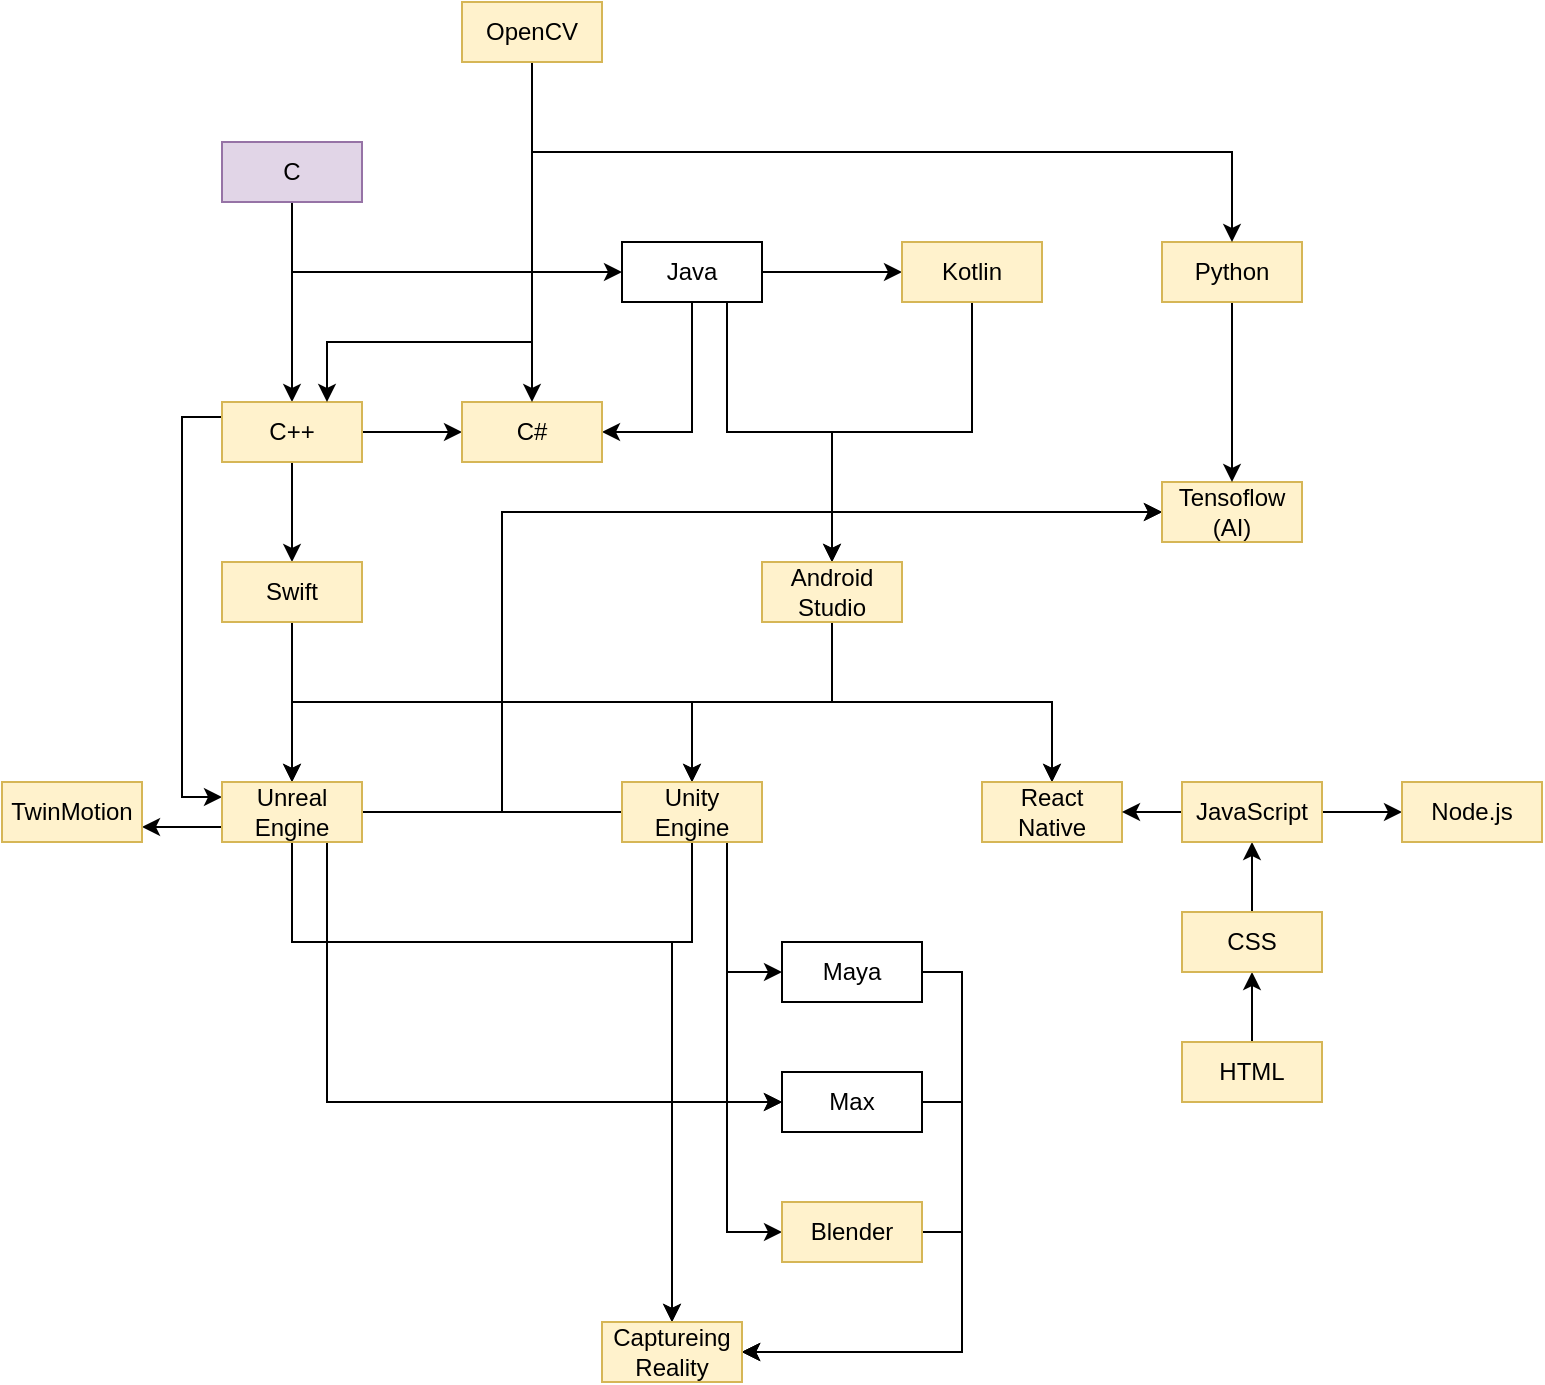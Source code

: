 <mxfile version="13.9.9" type="device"><diagram id="r4mTRjSo-b0cp30Z8QEm" name="페이지-1"><mxGraphModel dx="1086" dy="966" grid="1" gridSize="10" guides="1" tooltips="1" connect="1" arrows="1" fold="1" page="1" pageScale="1" pageWidth="827" pageHeight="1169" math="0" shadow="0"><root><mxCell id="0"/><mxCell id="1" parent="0"/><mxCell id="SmklhvRaAU5mkhBRB0hO-2" style="edgeStyle=orthogonalEdgeStyle;rounded=0;orthogonalLoop=1;jettySize=auto;html=1;exitX=0.5;exitY=1;exitDx=0;exitDy=0;entryX=0.5;entryY=0;entryDx=0;entryDy=0;" parent="1" source="iF3Shne437OXxV0B8dUN-9" target="SmklhvRaAU5mkhBRB0hO-1" edge="1"><mxGeometry relative="1" as="geometry"/></mxCell><mxCell id="SmklhvRaAU5mkhBRB0hO-4" style="edgeStyle=orthogonalEdgeStyle;rounded=0;orthogonalLoop=1;jettySize=auto;html=1;exitX=0.5;exitY=1;exitDx=0;exitDy=0;entryX=0;entryY=0.5;entryDx=0;entryDy=0;" parent="1" source="iF3Shne437OXxV0B8dUN-9" target="SmklhvRaAU5mkhBRB0hO-3" edge="1"><mxGeometry relative="1" as="geometry"/></mxCell><mxCell id="iF3Shne437OXxV0B8dUN-9" value="C" style="rounded=0;whiteSpace=wrap;html=1;fillColor=#e1d5e7;strokeColor=#9673a6;" parent="1" vertex="1"><mxGeometry x="120" y="200" width="70" height="30" as="geometry"/></mxCell><mxCell id="SmklhvRaAU5mkhBRB0hO-7" style="edgeStyle=orthogonalEdgeStyle;rounded=0;orthogonalLoop=1;jettySize=auto;html=1;exitX=1;exitY=0.5;exitDx=0;exitDy=0;entryX=0;entryY=0.5;entryDx=0;entryDy=0;" parent="1" source="SmklhvRaAU5mkhBRB0hO-1" target="SmklhvRaAU5mkhBRB0hO-5" edge="1"><mxGeometry relative="1" as="geometry"/></mxCell><mxCell id="SmklhvRaAU5mkhBRB0hO-32" style="edgeStyle=orthogonalEdgeStyle;rounded=0;orthogonalLoop=1;jettySize=auto;html=1;exitX=0.5;exitY=1;exitDx=0;exitDy=0;entryX=0.5;entryY=0;entryDx=0;entryDy=0;" parent="1" source="SmklhvRaAU5mkhBRB0hO-1" target="SmklhvRaAU5mkhBRB0hO-12" edge="1"><mxGeometry relative="1" as="geometry"/></mxCell><mxCell id="SmklhvRaAU5mkhBRB0hO-73" style="edgeStyle=orthogonalEdgeStyle;rounded=0;orthogonalLoop=1;jettySize=auto;html=1;exitX=0;exitY=0.25;exitDx=0;exitDy=0;entryX=0;entryY=0.25;entryDx=0;entryDy=0;" parent="1" source="SmklhvRaAU5mkhBRB0hO-1" target="SmklhvRaAU5mkhBRB0hO-39" edge="1"><mxGeometry relative="1" as="geometry"/></mxCell><mxCell id="SmklhvRaAU5mkhBRB0hO-1" value="C++" style="rounded=0;whiteSpace=wrap;html=1;fillColor=#fff2cc;strokeColor=#d6b656;" parent="1" vertex="1"><mxGeometry x="120" y="330" width="70" height="30" as="geometry"/></mxCell><mxCell id="SmklhvRaAU5mkhBRB0hO-6" style="edgeStyle=orthogonalEdgeStyle;rounded=0;orthogonalLoop=1;jettySize=auto;html=1;exitX=0.5;exitY=1;exitDx=0;exitDy=0;entryX=1;entryY=0.5;entryDx=0;entryDy=0;" parent="1" source="SmklhvRaAU5mkhBRB0hO-3" target="SmklhvRaAU5mkhBRB0hO-5" edge="1"><mxGeometry relative="1" as="geometry"/></mxCell><mxCell id="SmklhvRaAU5mkhBRB0hO-10" style="edgeStyle=orthogonalEdgeStyle;rounded=0;orthogonalLoop=1;jettySize=auto;html=1;exitX=1;exitY=0.5;exitDx=0;exitDy=0;entryX=0;entryY=0.5;entryDx=0;entryDy=0;" parent="1" source="SmklhvRaAU5mkhBRB0hO-3" target="SmklhvRaAU5mkhBRB0hO-9" edge="1"><mxGeometry relative="1" as="geometry"/></mxCell><mxCell id="SmklhvRaAU5mkhBRB0hO-37" style="edgeStyle=orthogonalEdgeStyle;rounded=0;orthogonalLoop=1;jettySize=auto;html=1;exitX=0.75;exitY=1;exitDx=0;exitDy=0;entryX=0.5;entryY=0;entryDx=0;entryDy=0;" parent="1" source="SmklhvRaAU5mkhBRB0hO-3" target="SmklhvRaAU5mkhBRB0hO-13" edge="1"><mxGeometry relative="1" as="geometry"/></mxCell><mxCell id="SmklhvRaAU5mkhBRB0hO-3" value="Java" style="rounded=0;whiteSpace=wrap;html=1;" parent="1" vertex="1"><mxGeometry x="320" y="250" width="70" height="30" as="geometry"/></mxCell><mxCell id="SmklhvRaAU5mkhBRB0hO-5" value="C#" style="rounded=0;whiteSpace=wrap;html=1;fillColor=#fff2cc;strokeColor=#d6b656;" parent="1" vertex="1"><mxGeometry x="240" y="330" width="70" height="30" as="geometry"/></mxCell><mxCell id="SmklhvRaAU5mkhBRB0hO-38" style="edgeStyle=orthogonalEdgeStyle;rounded=0;orthogonalLoop=1;jettySize=auto;html=1;exitX=0.5;exitY=1;exitDx=0;exitDy=0;entryX=0.5;entryY=0;entryDx=0;entryDy=0;" parent="1" source="SmklhvRaAU5mkhBRB0hO-9" target="SmklhvRaAU5mkhBRB0hO-13" edge="1"><mxGeometry relative="1" as="geometry"/></mxCell><mxCell id="SmklhvRaAU5mkhBRB0hO-9" value="Kotlin" style="rounded=0;whiteSpace=wrap;html=1;fillColor=#fff2cc;strokeColor=#d6b656;" parent="1" vertex="1"><mxGeometry x="460" y="250" width="70" height="30" as="geometry"/></mxCell><mxCell id="SmklhvRaAU5mkhBRB0hO-51" style="edgeStyle=orthogonalEdgeStyle;rounded=0;orthogonalLoop=1;jettySize=auto;html=1;exitX=0.5;exitY=1;exitDx=0;exitDy=0;entryX=0.5;entryY=0;entryDx=0;entryDy=0;" parent="1" source="SmklhvRaAU5mkhBRB0hO-12" target="SmklhvRaAU5mkhBRB0hO-39" edge="1"><mxGeometry relative="1" as="geometry"/></mxCell><mxCell id="SmklhvRaAU5mkhBRB0hO-52" style="edgeStyle=orthogonalEdgeStyle;rounded=0;orthogonalLoop=1;jettySize=auto;html=1;exitX=0.5;exitY=1;exitDx=0;exitDy=0;entryX=0.5;entryY=0;entryDx=0;entryDy=0;" parent="1" source="SmklhvRaAU5mkhBRB0hO-12" target="SmklhvRaAU5mkhBRB0hO-41" edge="1"><mxGeometry relative="1" as="geometry"/></mxCell><mxCell id="SmklhvRaAU5mkhBRB0hO-53" style="edgeStyle=orthogonalEdgeStyle;rounded=0;orthogonalLoop=1;jettySize=auto;html=1;exitX=0.5;exitY=1;exitDx=0;exitDy=0;" parent="1" source="SmklhvRaAU5mkhBRB0hO-12" target="SmklhvRaAU5mkhBRB0hO-50" edge="1"><mxGeometry relative="1" as="geometry"/></mxCell><mxCell id="SmklhvRaAU5mkhBRB0hO-12" value="Swift" style="rounded=0;whiteSpace=wrap;html=1;fillColor=#fff2cc;strokeColor=#d6b656;" parent="1" vertex="1"><mxGeometry x="120" y="410" width="70" height="30" as="geometry"/></mxCell><mxCell id="SmklhvRaAU5mkhBRB0hO-54" style="edgeStyle=orthogonalEdgeStyle;rounded=0;orthogonalLoop=1;jettySize=auto;html=1;exitX=0.5;exitY=1;exitDx=0;exitDy=0;entryX=0.5;entryY=0;entryDx=0;entryDy=0;" parent="1" source="SmklhvRaAU5mkhBRB0hO-13" target="SmklhvRaAU5mkhBRB0hO-39" edge="1"><mxGeometry relative="1" as="geometry"/></mxCell><mxCell id="SmklhvRaAU5mkhBRB0hO-55" style="edgeStyle=orthogonalEdgeStyle;rounded=0;orthogonalLoop=1;jettySize=auto;html=1;exitX=0.5;exitY=1;exitDx=0;exitDy=0;entryX=0.5;entryY=0;entryDx=0;entryDy=0;" parent="1" source="SmklhvRaAU5mkhBRB0hO-13" target="SmklhvRaAU5mkhBRB0hO-41" edge="1"><mxGeometry relative="1" as="geometry"/></mxCell><mxCell id="SmklhvRaAU5mkhBRB0hO-56" style="edgeStyle=orthogonalEdgeStyle;rounded=0;orthogonalLoop=1;jettySize=auto;html=1;exitX=0.5;exitY=1;exitDx=0;exitDy=0;entryX=0.5;entryY=0;entryDx=0;entryDy=0;" parent="1" source="SmklhvRaAU5mkhBRB0hO-13" target="SmklhvRaAU5mkhBRB0hO-50" edge="1"><mxGeometry relative="1" as="geometry"/></mxCell><mxCell id="SmklhvRaAU5mkhBRB0hO-13" value="Android&lt;br&gt;Studio" style="rounded=0;whiteSpace=wrap;html=1;fillColor=#fff2cc;strokeColor=#d6b656;" parent="1" vertex="1"><mxGeometry x="390" y="410" width="70" height="30" as="geometry"/></mxCell><mxCell id="SmklhvRaAU5mkhBRB0hO-74" style="edgeStyle=orthogonalEdgeStyle;rounded=0;orthogonalLoop=1;jettySize=auto;html=1;exitX=0;exitY=0.75;exitDx=0;exitDy=0;entryX=1;entryY=0.75;entryDx=0;entryDy=0;" parent="1" source="SmklhvRaAU5mkhBRB0hO-39" target="SmklhvRaAU5mkhBRB0hO-57" edge="1"><mxGeometry relative="1" as="geometry"/></mxCell><mxCell id="SmklhvRaAU5mkhBRB0hO-88" style="edgeStyle=orthogonalEdgeStyle;rounded=0;orthogonalLoop=1;jettySize=auto;html=1;exitX=0.75;exitY=1;exitDx=0;exitDy=0;entryX=0;entryY=0.5;entryDx=0;entryDy=0;" parent="1" source="SmklhvRaAU5mkhBRB0hO-39" target="SmklhvRaAU5mkhBRB0hO-60" edge="1"><mxGeometry relative="1" as="geometry"/></mxCell><mxCell id="SmklhvRaAU5mkhBRB0hO-91" style="edgeStyle=orthogonalEdgeStyle;rounded=0;orthogonalLoop=1;jettySize=auto;html=1;exitX=0.5;exitY=1;exitDx=0;exitDy=0;entryX=0.5;entryY=0;entryDx=0;entryDy=0;" parent="1" source="SmklhvRaAU5mkhBRB0hO-39" target="SmklhvRaAU5mkhBRB0hO-75" edge="1"><mxGeometry relative="1" as="geometry"><Array as="points"><mxPoint x="155" y="600"/><mxPoint x="345" y="600"/></Array></mxGeometry></mxCell><mxCell id="SmklhvRaAU5mkhBRB0hO-109" style="edgeStyle=orthogonalEdgeStyle;rounded=0;orthogonalLoop=1;jettySize=auto;html=1;exitX=1;exitY=0.5;exitDx=0;exitDy=0;entryX=0;entryY=0.5;entryDx=0;entryDy=0;" parent="1" source="SmklhvRaAU5mkhBRB0hO-39" target="SmklhvRaAU5mkhBRB0hO-83" edge="1"><mxGeometry relative="1" as="geometry"><Array as="points"><mxPoint x="260" y="535"/><mxPoint x="260" y="385"/></Array></mxGeometry></mxCell><mxCell id="SmklhvRaAU5mkhBRB0hO-39" value="Unreal&lt;br&gt;Engine" style="rounded=0;whiteSpace=wrap;html=1;fillColor=#fff2cc;strokeColor=#d6b656;" parent="1" vertex="1"><mxGeometry x="120" y="520" width="70" height="30" as="geometry"/></mxCell><mxCell id="SmklhvRaAU5mkhBRB0hO-85" style="edgeStyle=orthogonalEdgeStyle;rounded=0;orthogonalLoop=1;jettySize=auto;html=1;exitX=0.75;exitY=1;exitDx=0;exitDy=0;entryX=0;entryY=0.5;entryDx=0;entryDy=0;" parent="1" source="SmklhvRaAU5mkhBRB0hO-41" target="SmklhvRaAU5mkhBRB0hO-60" edge="1"><mxGeometry relative="1" as="geometry"/></mxCell><mxCell id="SmklhvRaAU5mkhBRB0hO-87" style="edgeStyle=orthogonalEdgeStyle;rounded=0;orthogonalLoop=1;jettySize=auto;html=1;exitX=0.75;exitY=1;exitDx=0;exitDy=0;entryX=0;entryY=0.5;entryDx=0;entryDy=0;" parent="1" source="SmklhvRaAU5mkhBRB0hO-41" target="SmklhvRaAU5mkhBRB0hO-61" edge="1"><mxGeometry relative="1" as="geometry"/></mxCell><mxCell id="SmklhvRaAU5mkhBRB0hO-90" style="edgeStyle=orthogonalEdgeStyle;rounded=0;orthogonalLoop=1;jettySize=auto;html=1;exitX=0.75;exitY=1;exitDx=0;exitDy=0;entryX=0;entryY=0.5;entryDx=0;entryDy=0;" parent="1" source="SmklhvRaAU5mkhBRB0hO-41" target="SmklhvRaAU5mkhBRB0hO-59" edge="1"><mxGeometry relative="1" as="geometry"/></mxCell><mxCell id="SmklhvRaAU5mkhBRB0hO-93" style="edgeStyle=orthogonalEdgeStyle;rounded=0;orthogonalLoop=1;jettySize=auto;html=1;exitX=0.5;exitY=1;exitDx=0;exitDy=0;entryX=0.5;entryY=0;entryDx=0;entryDy=0;" parent="1" source="SmklhvRaAU5mkhBRB0hO-41" target="SmklhvRaAU5mkhBRB0hO-75" edge="1"><mxGeometry relative="1" as="geometry"><Array as="points"><mxPoint x="355" y="600"/><mxPoint x="345" y="600"/></Array></mxGeometry></mxCell><mxCell id="SmklhvRaAU5mkhBRB0hO-111" style="edgeStyle=orthogonalEdgeStyle;rounded=0;orthogonalLoop=1;jettySize=auto;html=1;exitX=0;exitY=0.5;exitDx=0;exitDy=0;entryX=0;entryY=0.5;entryDx=0;entryDy=0;" parent="1" source="SmklhvRaAU5mkhBRB0hO-41" target="SmklhvRaAU5mkhBRB0hO-83" edge="1"><mxGeometry relative="1" as="geometry"><Array as="points"><mxPoint x="260" y="535"/><mxPoint x="260" y="385"/></Array></mxGeometry></mxCell><mxCell id="SmklhvRaAU5mkhBRB0hO-41" value="Unity&lt;br&gt;Engine" style="rounded=0;whiteSpace=wrap;html=1;fillColor=#fff2cc;strokeColor=#d6b656;" parent="1" vertex="1"><mxGeometry x="320" y="520" width="70" height="30" as="geometry"/></mxCell><mxCell id="SmklhvRaAU5mkhBRB0hO-50" value="React&lt;br&gt;Native" style="rounded=0;whiteSpace=wrap;html=1;fillColor=#fff2cc;strokeColor=#d6b656;" parent="1" vertex="1"><mxGeometry x="500" y="520" width="70" height="30" as="geometry"/></mxCell><mxCell id="SmklhvRaAU5mkhBRB0hO-57" value="TwinMotion" style="rounded=0;whiteSpace=wrap;html=1;fillColor=#fff2cc;strokeColor=#d6b656;" parent="1" vertex="1"><mxGeometry x="10" y="520" width="70" height="30" as="geometry"/></mxCell><mxCell id="SmklhvRaAU5mkhBRB0hO-76" style="edgeStyle=orthogonalEdgeStyle;rounded=0;orthogonalLoop=1;jettySize=auto;html=1;exitX=1;exitY=0.5;exitDx=0;exitDy=0;entryX=1;entryY=0.5;entryDx=0;entryDy=0;" parent="1" source="SmklhvRaAU5mkhBRB0hO-59" target="SmklhvRaAU5mkhBRB0hO-75" edge="1"><mxGeometry relative="1" as="geometry"/></mxCell><mxCell id="SmklhvRaAU5mkhBRB0hO-59" value="Maya" style="rounded=0;whiteSpace=wrap;html=1;" parent="1" vertex="1"><mxGeometry x="400" y="600" width="70" height="30" as="geometry"/></mxCell><mxCell id="SmklhvRaAU5mkhBRB0hO-77" style="edgeStyle=orthogonalEdgeStyle;rounded=0;orthogonalLoop=1;jettySize=auto;html=1;exitX=1;exitY=0.5;exitDx=0;exitDy=0;entryX=1;entryY=0.5;entryDx=0;entryDy=0;" parent="1" source="SmklhvRaAU5mkhBRB0hO-60" target="SmklhvRaAU5mkhBRB0hO-75" edge="1"><mxGeometry relative="1" as="geometry"/></mxCell><mxCell id="SmklhvRaAU5mkhBRB0hO-60" value="Max" style="rounded=0;whiteSpace=wrap;html=1;" parent="1" vertex="1"><mxGeometry x="400" y="665" width="70" height="30" as="geometry"/></mxCell><mxCell id="SmklhvRaAU5mkhBRB0hO-78" style="edgeStyle=orthogonalEdgeStyle;rounded=0;orthogonalLoop=1;jettySize=auto;html=1;exitX=1;exitY=0.5;exitDx=0;exitDy=0;entryX=1;entryY=0.5;entryDx=0;entryDy=0;" parent="1" source="SmklhvRaAU5mkhBRB0hO-61" target="SmklhvRaAU5mkhBRB0hO-75" edge="1"><mxGeometry relative="1" as="geometry"/></mxCell><mxCell id="SmklhvRaAU5mkhBRB0hO-61" value="Blender" style="rounded=0;whiteSpace=wrap;html=1;fillColor=#fff2cc;strokeColor=#d6b656;" parent="1" vertex="1"><mxGeometry x="400" y="730" width="70" height="30" as="geometry"/></mxCell><mxCell id="SmklhvRaAU5mkhBRB0hO-75" value="Captureing&lt;br&gt;Reality" style="rounded=0;whiteSpace=wrap;html=1;fillColor=#fff2cc;strokeColor=#d6b656;" parent="1" vertex="1"><mxGeometry x="310" y="790" width="70" height="30" as="geometry"/></mxCell><mxCell id="SmklhvRaAU5mkhBRB0hO-83" value="Tensoflow&lt;br&gt;(AI)" style="rounded=0;whiteSpace=wrap;html=1;fillColor=#fff2cc;strokeColor=#d6b656;" parent="1" vertex="1"><mxGeometry x="590" y="370" width="70" height="30" as="geometry"/></mxCell><mxCell id="SmklhvRaAU5mkhBRB0hO-107" style="edgeStyle=orthogonalEdgeStyle;rounded=0;orthogonalLoop=1;jettySize=auto;html=1;exitX=0.5;exitY=0;exitDx=0;exitDy=0;entryX=0.5;entryY=1;entryDx=0;entryDy=0;" parent="1" source="SmklhvRaAU5mkhBRB0hO-98" target="SmklhvRaAU5mkhBRB0hO-99" edge="1"><mxGeometry relative="1" as="geometry"/></mxCell><mxCell id="SmklhvRaAU5mkhBRB0hO-98" value="HTML" style="rounded=0;whiteSpace=wrap;html=1;fillColor=#fff2cc;strokeColor=#d6b656;" parent="1" vertex="1"><mxGeometry x="600" y="650" width="70" height="30" as="geometry"/></mxCell><mxCell id="SmklhvRaAU5mkhBRB0hO-106" style="edgeStyle=orthogonalEdgeStyle;rounded=0;orthogonalLoop=1;jettySize=auto;html=1;exitX=0.5;exitY=0;exitDx=0;exitDy=0;entryX=0.5;entryY=1;entryDx=0;entryDy=0;" parent="1" source="SmklhvRaAU5mkhBRB0hO-99" target="SmklhvRaAU5mkhBRB0hO-101" edge="1"><mxGeometry relative="1" as="geometry"/></mxCell><mxCell id="SmklhvRaAU5mkhBRB0hO-99" value="CSS" style="rounded=0;whiteSpace=wrap;html=1;fillColor=#fff2cc;strokeColor=#d6b656;" parent="1" vertex="1"><mxGeometry x="600" y="585" width="70" height="30" as="geometry"/></mxCell><mxCell id="SmklhvRaAU5mkhBRB0hO-103" style="edgeStyle=orthogonalEdgeStyle;rounded=0;orthogonalLoop=1;jettySize=auto;html=1;exitX=0;exitY=0.5;exitDx=0;exitDy=0;entryX=1;entryY=0.5;entryDx=0;entryDy=0;" parent="1" source="SmklhvRaAU5mkhBRB0hO-101" target="SmklhvRaAU5mkhBRB0hO-50" edge="1"><mxGeometry relative="1" as="geometry"/></mxCell><mxCell id="SmklhvRaAU5mkhBRB0hO-118" style="edgeStyle=orthogonalEdgeStyle;rounded=0;orthogonalLoop=1;jettySize=auto;html=1;exitX=1;exitY=0.5;exitDx=0;exitDy=0;entryX=0;entryY=0.5;entryDx=0;entryDy=0;" parent="1" source="SmklhvRaAU5mkhBRB0hO-101" target="SmklhvRaAU5mkhBRB0hO-117" edge="1"><mxGeometry relative="1" as="geometry"/></mxCell><mxCell id="SmklhvRaAU5mkhBRB0hO-101" value="JavaScript" style="rounded=0;whiteSpace=wrap;html=1;fillColor=#fff2cc;strokeColor=#d6b656;" parent="1" vertex="1"><mxGeometry x="600" y="520" width="70" height="30" as="geometry"/></mxCell><mxCell id="SmklhvRaAU5mkhBRB0hO-112" style="edgeStyle=orthogonalEdgeStyle;rounded=0;orthogonalLoop=1;jettySize=auto;html=1;exitX=0.5;exitY=1;exitDx=0;exitDy=0;entryX=0.5;entryY=0;entryDx=0;entryDy=0;" parent="1" source="SmklhvRaAU5mkhBRB0hO-104" target="SmklhvRaAU5mkhBRB0hO-83" edge="1"><mxGeometry relative="1" as="geometry"/></mxCell><mxCell id="SmklhvRaAU5mkhBRB0hO-104" value="Python" style="rounded=0;whiteSpace=wrap;html=1;fillColor=#fff2cc;strokeColor=#d6b656;" parent="1" vertex="1"><mxGeometry x="590" y="250" width="70" height="30" as="geometry"/></mxCell><mxCell id="SmklhvRaAU5mkhBRB0hO-114" style="edgeStyle=orthogonalEdgeStyle;rounded=0;orthogonalLoop=1;jettySize=auto;html=1;exitX=0.5;exitY=1;exitDx=0;exitDy=0;entryX=0.75;entryY=0;entryDx=0;entryDy=0;" parent="1" source="SmklhvRaAU5mkhBRB0hO-113" target="SmklhvRaAU5mkhBRB0hO-1" edge="1"><mxGeometry relative="1" as="geometry"><Array as="points"><mxPoint x="275" y="300"/><mxPoint x="173" y="300"/></Array></mxGeometry></mxCell><mxCell id="SmklhvRaAU5mkhBRB0hO-115" style="edgeStyle=orthogonalEdgeStyle;rounded=0;orthogonalLoop=1;jettySize=auto;html=1;exitX=0.5;exitY=1;exitDx=0;exitDy=0;entryX=0.5;entryY=0;entryDx=0;entryDy=0;" parent="1" source="SmklhvRaAU5mkhBRB0hO-113" target="SmklhvRaAU5mkhBRB0hO-5" edge="1"><mxGeometry relative="1" as="geometry"/></mxCell><mxCell id="SmklhvRaAU5mkhBRB0hO-116" style="edgeStyle=orthogonalEdgeStyle;rounded=0;orthogonalLoop=1;jettySize=auto;html=1;exitX=0.5;exitY=1;exitDx=0;exitDy=0;entryX=0.5;entryY=0;entryDx=0;entryDy=0;" parent="1" source="SmklhvRaAU5mkhBRB0hO-113" target="SmklhvRaAU5mkhBRB0hO-104" edge="1"><mxGeometry relative="1" as="geometry"/></mxCell><mxCell id="SmklhvRaAU5mkhBRB0hO-113" value="OpenCV" style="rounded=0;whiteSpace=wrap;html=1;fillColor=#fff2cc;strokeColor=#d6b656;" parent="1" vertex="1"><mxGeometry x="240" y="130" width="70" height="30" as="geometry"/></mxCell><mxCell id="SmklhvRaAU5mkhBRB0hO-117" value="Node.js" style="rounded=0;whiteSpace=wrap;html=1;fillColor=#fff2cc;strokeColor=#d6b656;" parent="1" vertex="1"><mxGeometry x="710" y="520" width="70" height="30" as="geometry"/></mxCell></root></mxGraphModel></diagram></mxfile>